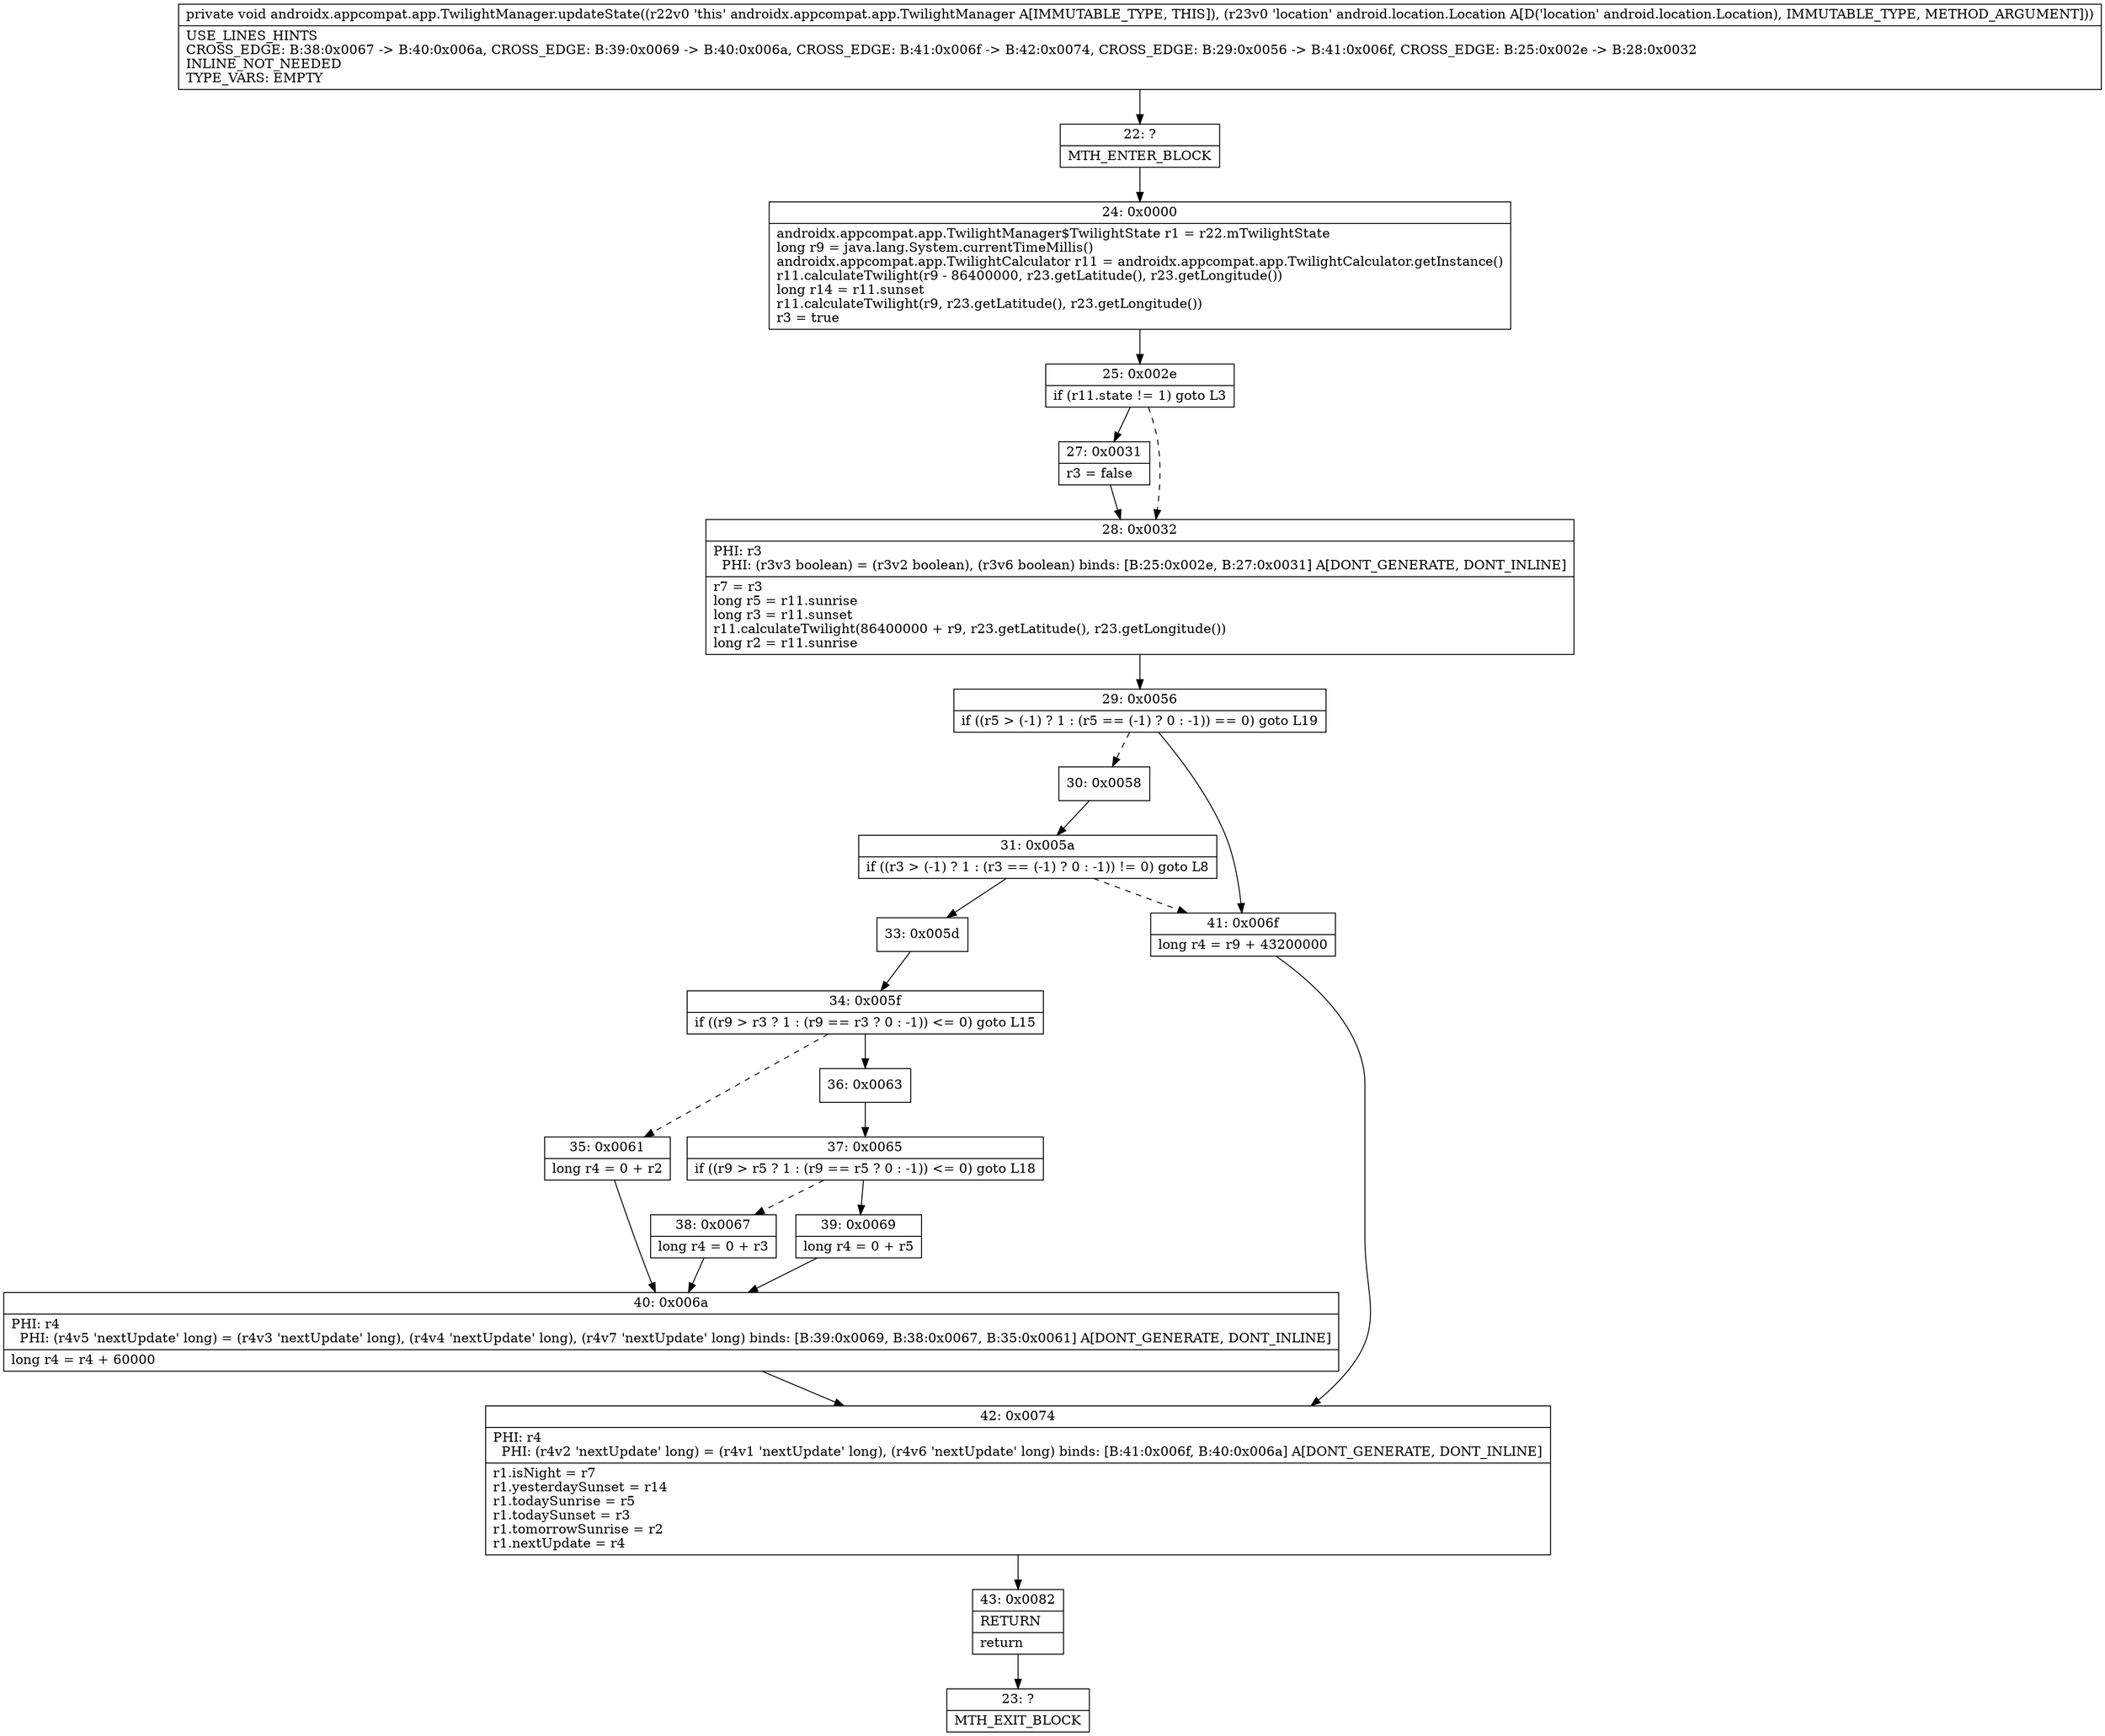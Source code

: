 digraph "CFG forandroidx.appcompat.app.TwilightManager.updateState(Landroid\/location\/Location;)V" {
Node_22 [shape=record,label="{22\:\ ?|MTH_ENTER_BLOCK\l}"];
Node_24 [shape=record,label="{24\:\ 0x0000|androidx.appcompat.app.TwilightManager$TwilightState r1 = r22.mTwilightState\llong r9 = java.lang.System.currentTimeMillis()\landroidx.appcompat.app.TwilightCalculator r11 = androidx.appcompat.app.TwilightCalculator.getInstance()\lr11.calculateTwilight(r9 \- 86400000, r23.getLatitude(), r23.getLongitude())\llong r14 = r11.sunset\lr11.calculateTwilight(r9, r23.getLatitude(), r23.getLongitude())\lr3 = true\l}"];
Node_25 [shape=record,label="{25\:\ 0x002e|if (r11.state != 1) goto L3\l}"];
Node_27 [shape=record,label="{27\:\ 0x0031|r3 = false\l}"];
Node_28 [shape=record,label="{28\:\ 0x0032|PHI: r3 \l  PHI: (r3v3 boolean) = (r3v2 boolean), (r3v6 boolean) binds: [B:25:0x002e, B:27:0x0031] A[DONT_GENERATE, DONT_INLINE]\l|r7 = r3\llong r5 = r11.sunrise\llong r3 = r11.sunset\lr11.calculateTwilight(86400000 + r9, r23.getLatitude(), r23.getLongitude())\llong r2 = r11.sunrise\l}"];
Node_29 [shape=record,label="{29\:\ 0x0056|if ((r5 \> (\-1) ? 1 : (r5 == (\-1) ? 0 : \-1)) == 0) goto L19\l}"];
Node_30 [shape=record,label="{30\:\ 0x0058}"];
Node_31 [shape=record,label="{31\:\ 0x005a|if ((r3 \> (\-1) ? 1 : (r3 == (\-1) ? 0 : \-1)) != 0) goto L8\l}"];
Node_33 [shape=record,label="{33\:\ 0x005d}"];
Node_34 [shape=record,label="{34\:\ 0x005f|if ((r9 \> r3 ? 1 : (r9 == r3 ? 0 : \-1)) \<= 0) goto L15\l}"];
Node_35 [shape=record,label="{35\:\ 0x0061|long r4 = 0 + r2\l}"];
Node_40 [shape=record,label="{40\:\ 0x006a|PHI: r4 \l  PHI: (r4v5 'nextUpdate' long) = (r4v3 'nextUpdate' long), (r4v4 'nextUpdate' long), (r4v7 'nextUpdate' long) binds: [B:39:0x0069, B:38:0x0067, B:35:0x0061] A[DONT_GENERATE, DONT_INLINE]\l|long r4 = r4 + 60000\l}"];
Node_42 [shape=record,label="{42\:\ 0x0074|PHI: r4 \l  PHI: (r4v2 'nextUpdate' long) = (r4v1 'nextUpdate' long), (r4v6 'nextUpdate' long) binds: [B:41:0x006f, B:40:0x006a] A[DONT_GENERATE, DONT_INLINE]\l|r1.isNight = r7\lr1.yesterdaySunset = r14\lr1.todaySunrise = r5\lr1.todaySunset = r3\lr1.tomorrowSunrise = r2\lr1.nextUpdate = r4\l}"];
Node_43 [shape=record,label="{43\:\ 0x0082|RETURN\l|return\l}"];
Node_23 [shape=record,label="{23\:\ ?|MTH_EXIT_BLOCK\l}"];
Node_36 [shape=record,label="{36\:\ 0x0063}"];
Node_37 [shape=record,label="{37\:\ 0x0065|if ((r9 \> r5 ? 1 : (r9 == r5 ? 0 : \-1)) \<= 0) goto L18\l}"];
Node_38 [shape=record,label="{38\:\ 0x0067|long r4 = 0 + r3\l}"];
Node_39 [shape=record,label="{39\:\ 0x0069|long r4 = 0 + r5\l}"];
Node_41 [shape=record,label="{41\:\ 0x006f|long r4 = r9 + 43200000\l}"];
MethodNode[shape=record,label="{private void androidx.appcompat.app.TwilightManager.updateState((r22v0 'this' androidx.appcompat.app.TwilightManager A[IMMUTABLE_TYPE, THIS]), (r23v0 'location' android.location.Location A[D('location' android.location.Location), IMMUTABLE_TYPE, METHOD_ARGUMENT]))  | USE_LINES_HINTS\lCROSS_EDGE: B:38:0x0067 \-\> B:40:0x006a, CROSS_EDGE: B:39:0x0069 \-\> B:40:0x006a, CROSS_EDGE: B:41:0x006f \-\> B:42:0x0074, CROSS_EDGE: B:29:0x0056 \-\> B:41:0x006f, CROSS_EDGE: B:25:0x002e \-\> B:28:0x0032\lINLINE_NOT_NEEDED\lTYPE_VARS: EMPTY\l}"];
MethodNode -> Node_22;Node_22 -> Node_24;
Node_24 -> Node_25;
Node_25 -> Node_27;
Node_25 -> Node_28[style=dashed];
Node_27 -> Node_28;
Node_28 -> Node_29;
Node_29 -> Node_30[style=dashed];
Node_29 -> Node_41;
Node_30 -> Node_31;
Node_31 -> Node_33;
Node_31 -> Node_41[style=dashed];
Node_33 -> Node_34;
Node_34 -> Node_35[style=dashed];
Node_34 -> Node_36;
Node_35 -> Node_40;
Node_40 -> Node_42;
Node_42 -> Node_43;
Node_43 -> Node_23;
Node_36 -> Node_37;
Node_37 -> Node_38[style=dashed];
Node_37 -> Node_39;
Node_38 -> Node_40;
Node_39 -> Node_40;
Node_41 -> Node_42;
}

